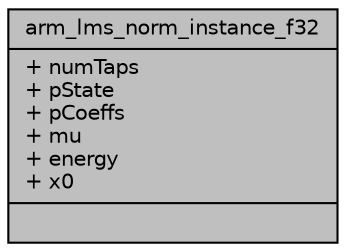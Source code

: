 digraph "arm_lms_norm_instance_f32"
{
  edge [fontname="Helvetica",fontsize="10",labelfontname="Helvetica",labelfontsize="10"];
  node [fontname="Helvetica",fontsize="10",shape=record];
  Node1 [label="{arm_lms_norm_instance_f32\n|+ numTaps\l+ pState\l+ pCoeffs\l+ mu\l+ energy\l+ x0\l|}",height=0.2,width=0.4,color="black", fillcolor="grey75", style="filled", fontcolor="black"];
}

